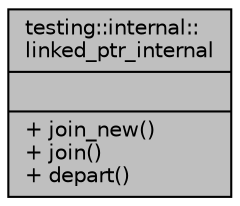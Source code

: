 digraph "testing::internal::linked_ptr_internal"
{
 // LATEX_PDF_SIZE
  edge [fontname="Helvetica",fontsize="10",labelfontname="Helvetica",labelfontsize="10"];
  node [fontname="Helvetica",fontsize="10",shape=record];
  Node1 [label="{testing::internal::\llinked_ptr_internal\n||+ join_new()\l+ join()\l+ depart()\l}",height=0.2,width=0.4,color="black", fillcolor="grey75", style="filled", fontcolor="black",tooltip=" "];
}
